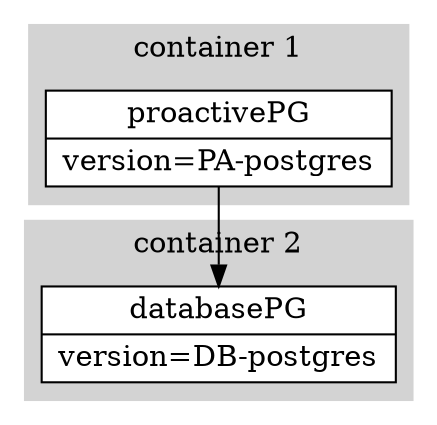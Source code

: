 digraph Config {
  node [shape="record",style="filled",fillcolor="white"];
  subgraph cluster_1 {
    label="container 1";
    style="filled";
    color="lightgrey";
    proactivepg_0 [label="{proactivePG|version=PA-postgres}"];
  }
  subgraph cluster_2 {
    label="container 2";
    style="filled";
    color="lightgrey";
    databasepg_0 [label="{databasePG|version=DB-postgres}"];
  }
  proactivepg_0 -> databasepg_0;
}
